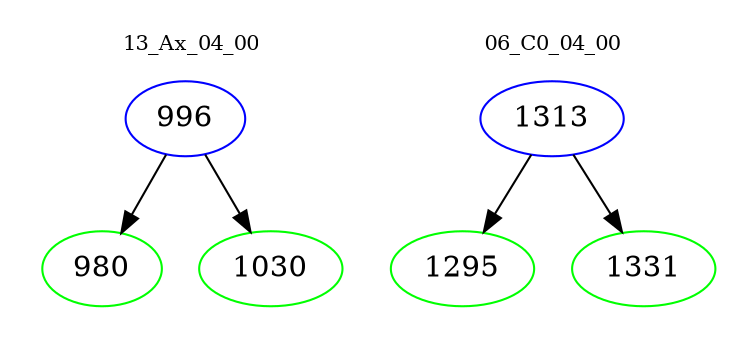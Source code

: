 digraph{
subgraph cluster_0 {
color = white
label = "13_Ax_04_00";
fontsize=10;
T0_996 [label="996", color="blue"]
T0_996 -> T0_980 [color="black"]
T0_980 [label="980", color="green"]
T0_996 -> T0_1030 [color="black"]
T0_1030 [label="1030", color="green"]
}
subgraph cluster_1 {
color = white
label = "06_C0_04_00";
fontsize=10;
T1_1313 [label="1313", color="blue"]
T1_1313 -> T1_1295 [color="black"]
T1_1295 [label="1295", color="green"]
T1_1313 -> T1_1331 [color="black"]
T1_1331 [label="1331", color="green"]
}
}
